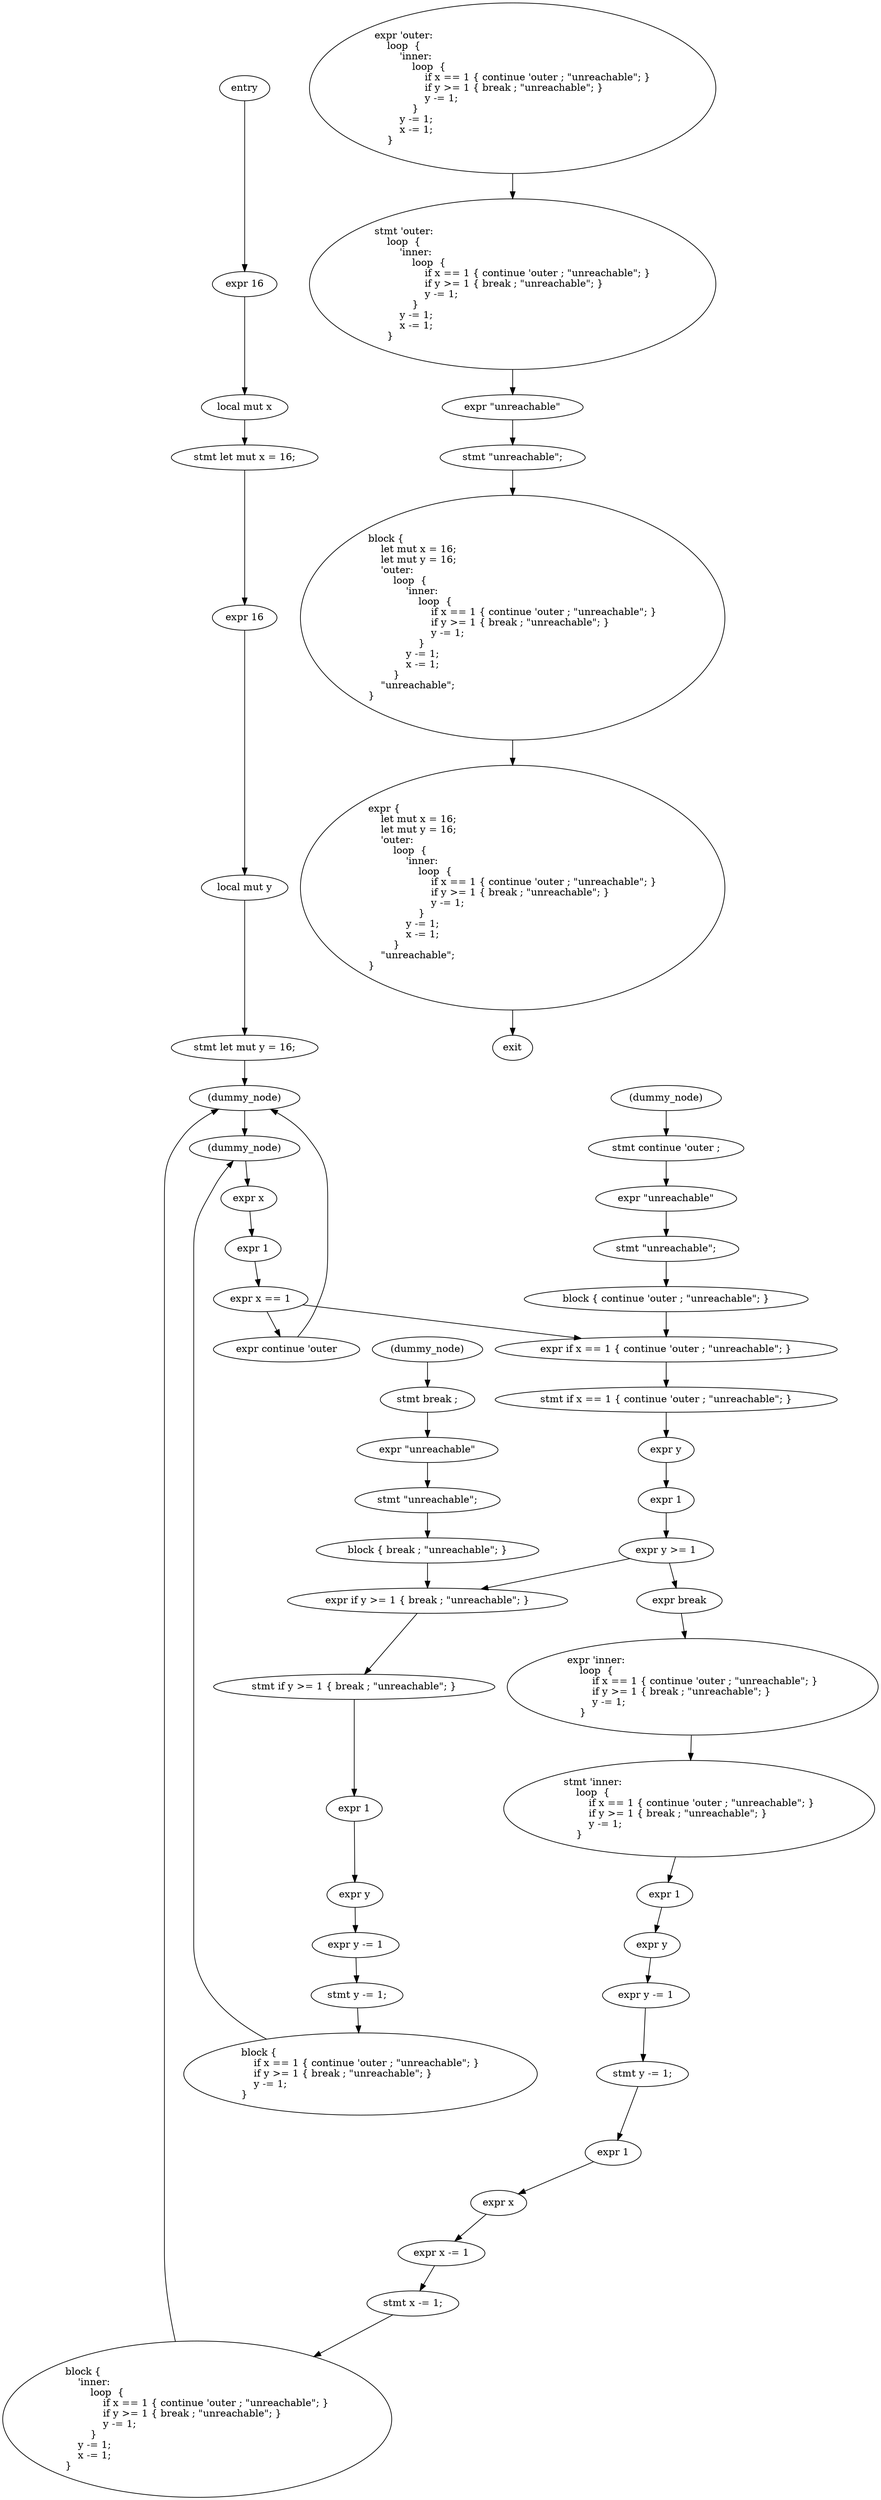 digraph block {
    N0[label="entry"];
    N1[label="exit"];
    N2[label="expr 16"];
    N3[label="local mut x"];
    N4[label="stmt let mut x = 16;"];
    N5[label="expr 16"];
    N6[label="local mut y"];
    N7[label="stmt let mut y = 16;"];
    N8[label="(dummy_node)"];
    N9[label="expr \'outer:\l    loop  {\l        \'inner:\l            loop  {\l                if x == 1 { continue \'outer ; \"unreachable\"; }\l                if y >= 1 { break ; \"unreachable\"; }\l                y -= 1;\l            }\l        y -= 1;\l        x -= 1;\l    }\l"];
    N10[label="(dummy_node)"];
    N11[label="expr \'inner:\l    loop  {\l        if x == 1 { continue \'outer ; \"unreachable\"; }\l        if y >= 1 { break ; \"unreachable\"; }\l        y -= 1;\l    }\l"];
    N12[label="expr x"];
    N13[label="expr 1"];
    N14[label="expr x == 1"];
    N15[label="expr continue \'outer"];
    N16[label="(dummy_node)"];
    N17[label="stmt continue \'outer ;"];
    N18[label="expr \"unreachable\""];
    N19[label="stmt \"unreachable\";"];
    N20[label="block { continue \'outer ; \"unreachable\"; }"];
    N21[label="expr if x == 1 { continue \'outer ; \"unreachable\"; }"];
    N22[label="stmt if x == 1 { continue \'outer ; \"unreachable\"; }"];
    N23[label="expr y"];
    N24[label="expr 1"];
    N25[label="expr y >= 1"];
    N26[label="expr break"];
    N27[label="(dummy_node)"];
    N28[label="stmt break ;"];
    N29[label="expr \"unreachable\""];
    N30[label="stmt \"unreachable\";"];
    N31[label="block { break ; \"unreachable\"; }"];
    N32[label="expr if y >= 1 { break ; \"unreachable\"; }"];
    N33[label="stmt if y >= 1 { break ; \"unreachable\"; }"];
    N34[label="expr 1"];
    N35[label="expr y"];
    N36[label="expr y -= 1"];
    N37[label="stmt y -= 1;"];
    N38[label="block {\l    if x == 1 { continue \'outer ; \"unreachable\"; }\l    if y >= 1 { break ; \"unreachable\"; }\l    y -= 1;\l}\l"];
    N39[label="stmt \'inner:\l    loop  {\l        if x == 1 { continue \'outer ; \"unreachable\"; }\l        if y >= 1 { break ; \"unreachable\"; }\l        y -= 1;\l    }\l"];
    N40[label="expr 1"];
    N41[label="expr y"];
    N42[label="expr y -= 1"];
    N43[label="stmt y -= 1;"];
    N44[label="expr 1"];
    N45[label="expr x"];
    N46[label="expr x -= 1"];
    N47[label="stmt x -= 1;"];
    N48[label="block {\l    \'inner:\l        loop  {\l            if x == 1 { continue \'outer ; \"unreachable\"; }\l            if y >= 1 { break ; \"unreachable\"; }\l            y -= 1;\l        }\l    y -= 1;\l    x -= 1;\l}\l"];
    N49[label="stmt \'outer:\l    loop  {\l        \'inner:\l            loop  {\l                if x == 1 { continue \'outer ; \"unreachable\"; }\l                if y >= 1 { break ; \"unreachable\"; }\l                y -= 1;\l            }\l        y -= 1;\l        x -= 1;\l    }\l"];
    N50[label="expr \"unreachable\""];
    N51[label="stmt \"unreachable\";"];
    N52[label="block {\l    let mut x = 16;\l    let mut y = 16;\l    \'outer:\l        loop  {\l            \'inner:\l                loop  {\l                    if x == 1 { continue \'outer ; \"unreachable\"; }\l                    if y >= 1 { break ; \"unreachable\"; }\l                    y -= 1;\l                }\l            y -= 1;\l            x -= 1;\l        }\l    \"unreachable\";\l}\l"];
    N53[label="expr {\l    let mut x = 16;\l    let mut y = 16;\l    \'outer:\l        loop  {\l            \'inner:\l                loop  {\l                    if x == 1 { continue \'outer ; \"unreachable\"; }\l                    if y >= 1 { break ; \"unreachable\"; }\l                    y -= 1;\l                }\l            y -= 1;\l            x -= 1;\l        }\l    \"unreachable\";\l}\l"];
    N0 -> N2;
    N2 -> N3;
    N3 -> N4;
    N4 -> N5;
    N5 -> N6;
    N6 -> N7;
    N7 -> N8;
    N8 -> N10;
    N10 -> N12;
    N12 -> N13;
    N13 -> N14;
    N14 -> N15;
    N15 -> N8;
    N16 -> N17;
    N17 -> N18;
    N18 -> N19;
    N19 -> N20;
    N14 -> N21;
    N20 -> N21;
    N21 -> N22;
    N22 -> N23;
    N23 -> N24;
    N24 -> N25;
    N25 -> N26;
    N26 -> N11;
    N27 -> N28;
    N28 -> N29;
    N29 -> N30;
    N30 -> N31;
    N25 -> N32;
    N31 -> N32;
    N32 -> N33;
    N33 -> N34;
    N34 -> N35;
    N35 -> N36;
    N36 -> N37;
    N37 -> N38;
    N38 -> N10;
    N11 -> N39;
    N39 -> N40;
    N40 -> N41;
    N41 -> N42;
    N42 -> N43;
    N43 -> N44;
    N44 -> N45;
    N45 -> N46;
    N46 -> N47;
    N47 -> N48;
    N48 -> N8;
    N9 -> N49;
    N49 -> N50;
    N50 -> N51;
    N51 -> N52;
    N52 -> N53;
    N53 -> N1;
}
